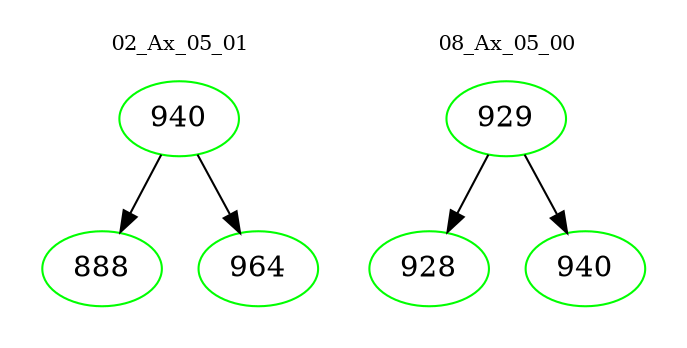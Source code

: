 digraph{
subgraph cluster_0 {
color = white
label = "02_Ax_05_01";
fontsize=10;
T0_940 [label="940", color="green"]
T0_940 -> T0_888 [color="black"]
T0_888 [label="888", color="green"]
T0_940 -> T0_964 [color="black"]
T0_964 [label="964", color="green"]
}
subgraph cluster_1 {
color = white
label = "08_Ax_05_00";
fontsize=10;
T1_929 [label="929", color="green"]
T1_929 -> T1_928 [color="black"]
T1_928 [label="928", color="green"]
T1_929 -> T1_940 [color="black"]
T1_940 [label="940", color="green"]
}
}
